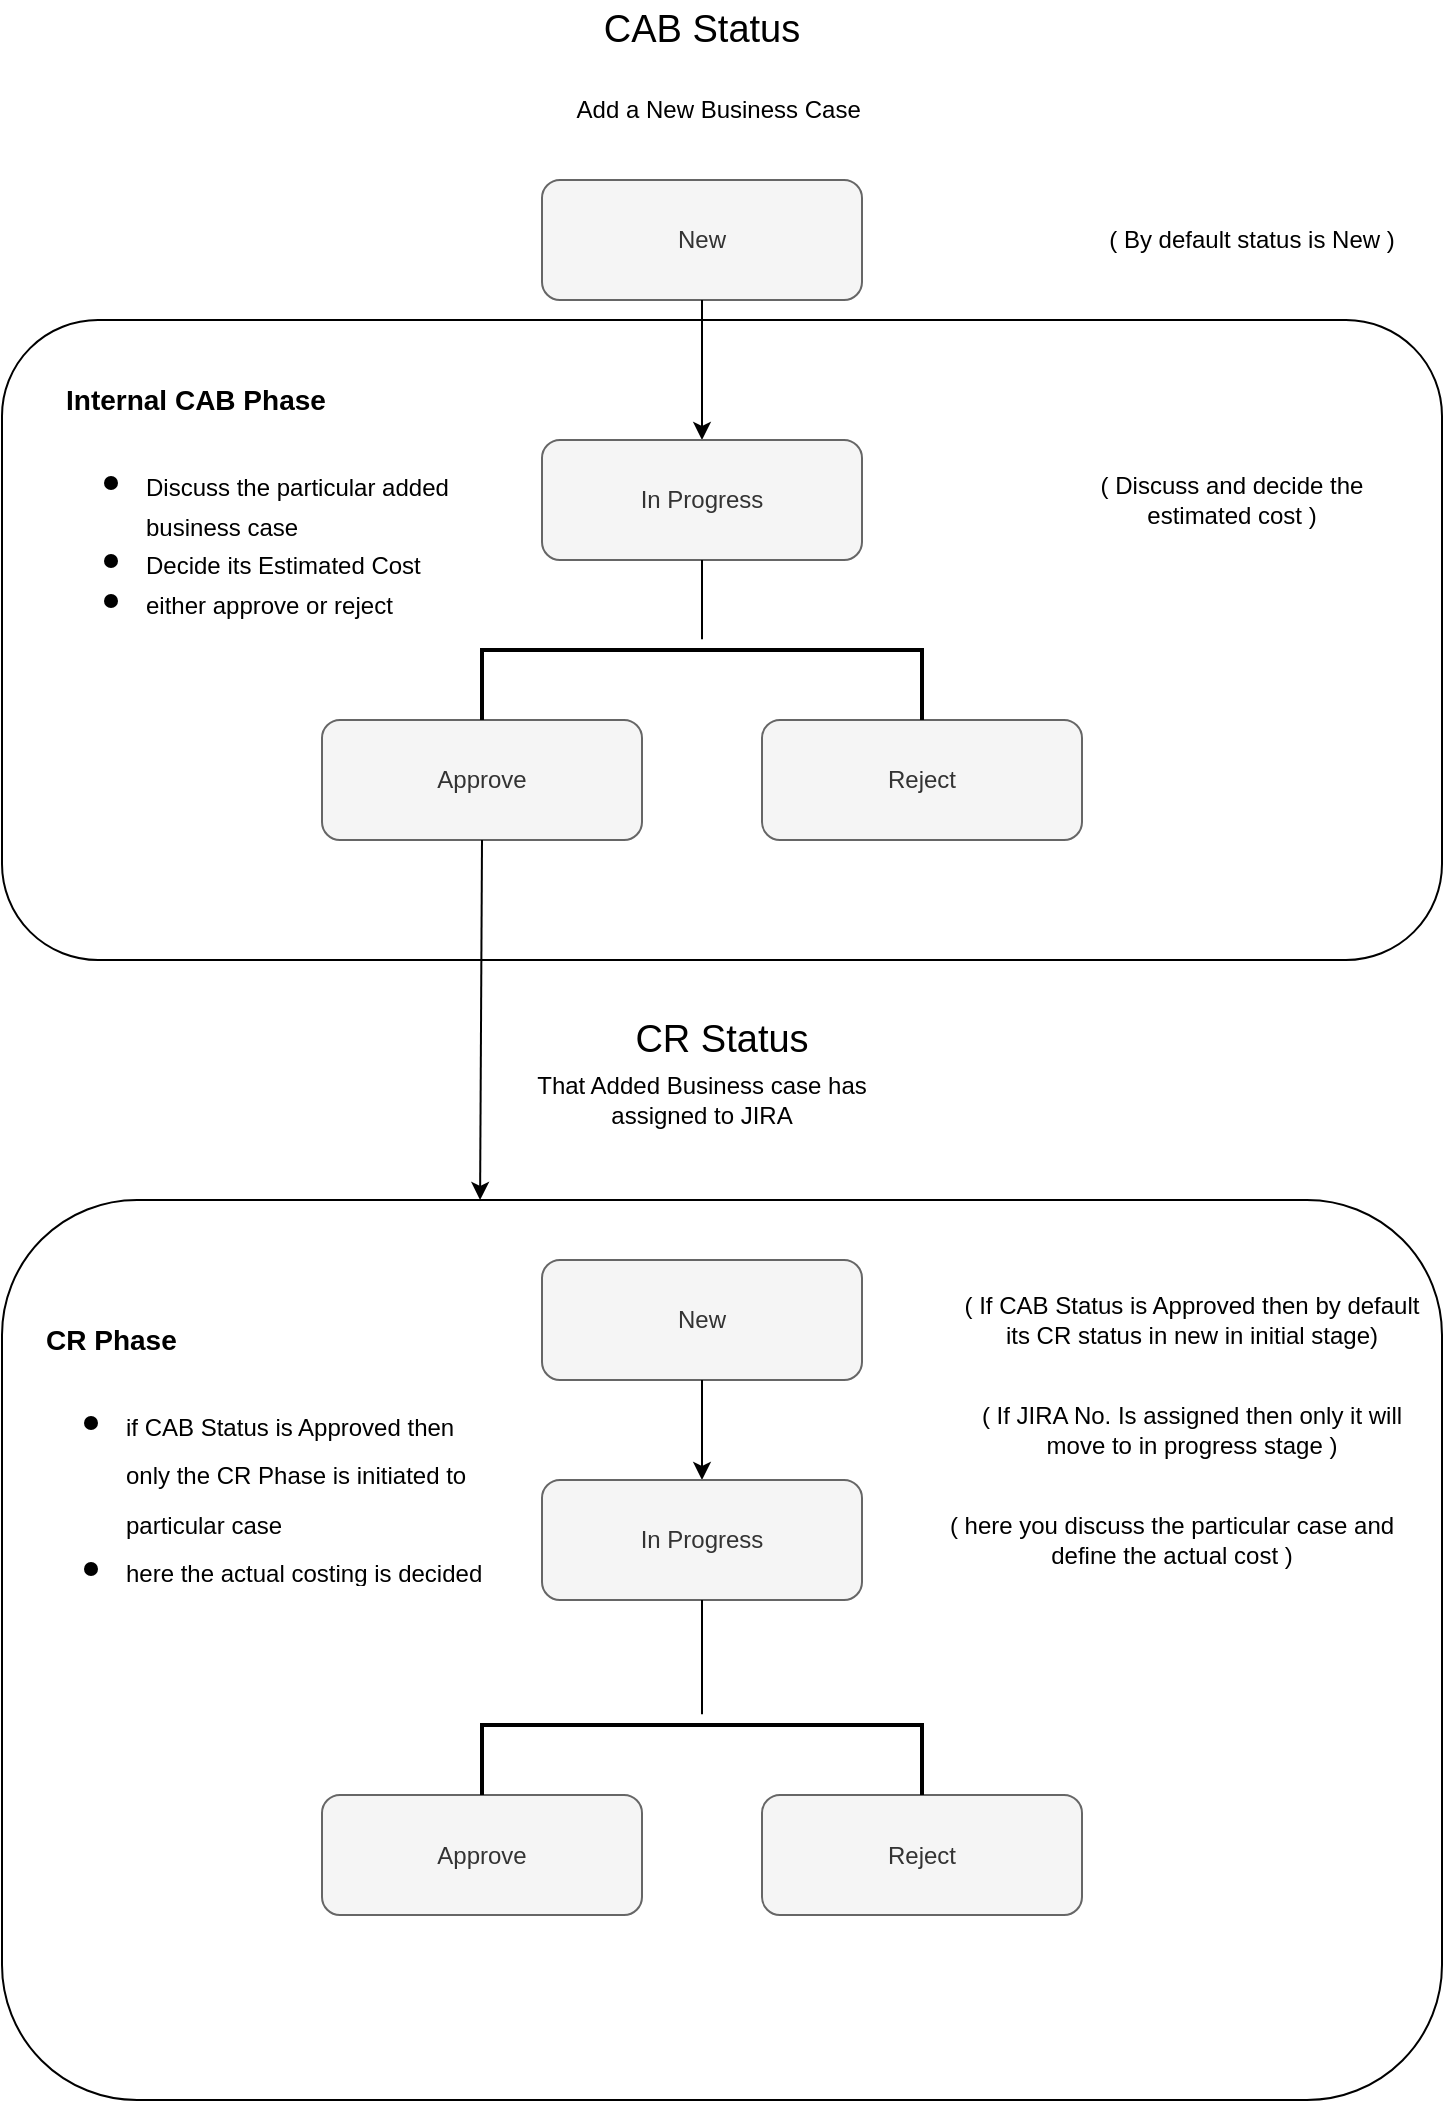 <mxfile version="26.2.9">
  <diagram name="Page-1" id="WeV0INy30c2L3Jn97Kpw">
    <mxGraphModel dx="1884" dy="811" grid="1" gridSize="10" guides="1" tooltips="1" connect="1" arrows="1" fold="1" page="1" pageScale="1" pageWidth="850" pageHeight="1100" background="light-dark(#FFFFFF,#000000)" math="0" shadow="0">
      <root>
        <mxCell id="0" />
        <mxCell id="1" parent="0" />
        <mxCell id="MewsvZGyB7hJZkue7ZW8-27" value="" style="rounded=1;whiteSpace=wrap;html=1;fillColor=none;" vertex="1" parent="1">
          <mxGeometry x="60" y="190" width="720" height="320" as="geometry" />
        </mxCell>
        <mxCell id="MewsvZGyB7hJZkue7ZW8-1" value="New" style="rounded=1;whiteSpace=wrap;html=1;fillColor=#f5f5f5;fontColor=#333333;strokeColor=#666666;" vertex="1" parent="1">
          <mxGeometry x="330" y="120" width="160" height="60" as="geometry" />
        </mxCell>
        <mxCell id="MewsvZGyB7hJZkue7ZW8-2" value="" style="endArrow=classic;html=1;rounded=0;exitX=0.5;exitY=1;exitDx=0;exitDy=0;entryX=0.5;entryY=0;entryDx=0;entryDy=0;" edge="1" parent="1" source="MewsvZGyB7hJZkue7ZW8-1" target="MewsvZGyB7hJZkue7ZW8-4">
          <mxGeometry width="50" height="50" relative="1" as="geometry">
            <mxPoint x="400" y="430" as="sourcePoint" />
            <mxPoint x="410" y="240" as="targetPoint" />
          </mxGeometry>
        </mxCell>
        <mxCell id="MewsvZGyB7hJZkue7ZW8-4" value="In Progress" style="rounded=1;whiteSpace=wrap;html=1;fillColor=#f5f5f5;fontColor=#333333;strokeColor=#666666;" vertex="1" parent="1">
          <mxGeometry x="330" y="250" width="160" height="60" as="geometry" />
        </mxCell>
        <mxCell id="MewsvZGyB7hJZkue7ZW8-5" value="Approve" style="rounded=1;whiteSpace=wrap;html=1;fillColor=#f5f5f5;fontColor=#333333;strokeColor=#666666;" vertex="1" parent="1">
          <mxGeometry x="220" y="390" width="160" height="60" as="geometry" />
        </mxCell>
        <mxCell id="MewsvZGyB7hJZkue7ZW8-7" value="&lt;font style=&quot;font-size: 19px;&quot;&gt;CAB Status&lt;/font&gt;" style="text;html=1;align=center;verticalAlign=middle;whiteSpace=wrap;rounded=0;" vertex="1" parent="1">
          <mxGeometry x="320" y="30" width="180" height="30" as="geometry" />
        </mxCell>
        <mxCell id="MewsvZGyB7hJZkue7ZW8-9" value="Add a New Business Case&amp;nbsp;" style="text;html=1;align=center;verticalAlign=middle;whiteSpace=wrap;rounded=0;" vertex="1" parent="1">
          <mxGeometry x="330" y="70" width="180" height="30" as="geometry" />
        </mxCell>
        <mxCell id="MewsvZGyB7hJZkue7ZW8-11" value="&lt;div style=&quot;line-height: 80%;&quot;&gt;&lt;h1 style=&quot;margin-top: 0px; line-height: 80%;&quot;&gt;&lt;span style=&quot;background-color: transparent; color: light-dark(rgb(0, 0, 0), rgb(255, 255, 255));&quot;&gt;&lt;font style=&quot;font-size: 14px; line-height: 80%;&quot;&gt;Internal CAB Phase&amp;nbsp;&lt;/font&gt;&lt;/span&gt;&lt;/h1&gt;&lt;h1 style=&quot;margin-top: 0px; line-height: 80%;&quot;&gt;&lt;ul&gt;&lt;li&gt;&lt;span style=&quot;font-size: 12px; font-weight: 400; line-height: 80%;&quot;&gt;Discuss the particular added business case&amp;nbsp;&amp;nbsp;&lt;/span&gt;&lt;/li&gt;&lt;li&gt;&lt;span style=&quot;font-size: 12px; font-weight: 400; line-height: 80%;&quot;&gt;Decide its Estimated Cost&lt;/span&gt;&lt;/li&gt;&lt;li&gt;&lt;span style=&quot;font-size: 12px; font-weight: 400; line-height: 80%;&quot;&gt;either approve or reject&amp;nbsp;&lt;/span&gt;&lt;/li&gt;&lt;/ul&gt;&lt;/h1&gt;&lt;/div&gt;" style="text;html=1;whiteSpace=wrap;overflow=hidden;rounded=0;" vertex="1" parent="1">
          <mxGeometry x="90" y="210" width="230" height="140" as="geometry" />
        </mxCell>
        <mxCell id="MewsvZGyB7hJZkue7ZW8-12" value="Reject" style="rounded=1;whiteSpace=wrap;html=1;fillColor=#f5f5f5;fontColor=#333333;strokeColor=#666666;" vertex="1" parent="1">
          <mxGeometry x="440" y="390" width="160" height="60" as="geometry" />
        </mxCell>
        <mxCell id="MewsvZGyB7hJZkue7ZW8-14" value="" style="endArrow=none;html=1;rounded=0;entryX=0.5;entryY=1;entryDx=0;entryDy=0;exitX=0;exitY=0.5;exitDx=0;exitDy=0;exitPerimeter=0;" edge="1" parent="1" target="MewsvZGyB7hJZkue7ZW8-4">
          <mxGeometry width="50" height="50" relative="1" as="geometry">
            <mxPoint x="409.995" y="349.675" as="sourcePoint" />
            <mxPoint x="450" y="370" as="targetPoint" />
          </mxGeometry>
        </mxCell>
        <mxCell id="MewsvZGyB7hJZkue7ZW8-25" value="" style="strokeWidth=2;html=1;shape=mxgraph.flowchart.annotation_1;align=left;pointerEvents=1;rotation=90;" vertex="1" parent="1">
          <mxGeometry x="392.5" y="262.5" width="35" height="220" as="geometry" />
        </mxCell>
        <mxCell id="MewsvZGyB7hJZkue7ZW8-26" value="" style="endArrow=classic;html=1;rounded=0;exitX=0.5;exitY=1;exitDx=0;exitDy=0;entryX=0.332;entryY=0;entryDx=0;entryDy=0;entryPerimeter=0;" edge="1" parent="1" source="MewsvZGyB7hJZkue7ZW8-5" target="MewsvZGyB7hJZkue7ZW8-28">
          <mxGeometry width="50" height="50" relative="1" as="geometry">
            <mxPoint x="310" y="590" as="sourcePoint" />
            <mxPoint x="300" y="600" as="targetPoint" />
          </mxGeometry>
        </mxCell>
        <mxCell id="MewsvZGyB7hJZkue7ZW8-28" value="" style="rounded=1;whiteSpace=wrap;html=1;fillColor=none;" vertex="1" parent="1">
          <mxGeometry x="60" y="630" width="720" height="450" as="geometry" />
        </mxCell>
        <mxCell id="MewsvZGyB7hJZkue7ZW8-29" value="&lt;font style=&quot;font-size: 19px;&quot;&gt;CR Status&lt;/font&gt;" style="text;html=1;align=center;verticalAlign=middle;whiteSpace=wrap;rounded=0;" vertex="1" parent="1">
          <mxGeometry x="330" y="535" width="180" height="30" as="geometry" />
        </mxCell>
        <mxCell id="MewsvZGyB7hJZkue7ZW8-30" value="That Added Business case has assigned to JIRA" style="text;html=1;align=center;verticalAlign=middle;whiteSpace=wrap;rounded=0;" vertex="1" parent="1">
          <mxGeometry x="320" y="565" width="180" height="30" as="geometry" />
        </mxCell>
        <mxCell id="MewsvZGyB7hJZkue7ZW8-33" value="&lt;div style=&quot;line-height: 80%;&quot;&gt;&lt;h1 style=&quot;margin-top: 0px; line-height: 80%;&quot;&gt;&lt;span style=&quot;background-color: transparent; color: light-dark(rgb(0, 0, 0), rgb(255, 255, 255));&quot;&gt;&lt;font style=&quot;font-size: 14px; line-height: 80%;&quot;&gt;CR Phase&amp;nbsp;&lt;/font&gt;&lt;/span&gt;&lt;/h1&gt;&lt;h1 style=&quot;margin-top: 0px; line-height: 80%;&quot;&gt;&lt;ul&gt;&lt;li&gt;&lt;span style=&quot;font-size: 12px; font-weight: 400; background-color: transparent; color: light-dark(rgb(0, 0, 0), rgb(255, 255, 255));&quot;&gt;if CAB Status is Approved then only the CR Phase is initiated to particular case&amp;nbsp;&lt;/span&gt;&lt;/li&gt;&lt;li&gt;&lt;span style=&quot;font-size: 12px; font-weight: 400; background-color: transparent; color: light-dark(rgb(0, 0, 0), rgb(255, 255, 255));&quot;&gt;here the actual costing is decided&lt;/span&gt;&lt;/li&gt;&lt;li&gt;&lt;span style=&quot;font-size: 12px; font-weight: 400; line-height: 80%;&quot;&gt;either approve or reject&amp;nbsp;&lt;/span&gt;&lt;/li&gt;&lt;/ul&gt;&lt;/h1&gt;&lt;/div&gt;" style="text;html=1;whiteSpace=wrap;overflow=hidden;rounded=0;" vertex="1" parent="1">
          <mxGeometry x="80" y="680" width="230" height="140" as="geometry" />
        </mxCell>
        <mxCell id="MewsvZGyB7hJZkue7ZW8-34" value="New" style="rounded=1;whiteSpace=wrap;html=1;fillColor=#f5f5f5;fontColor=#333333;strokeColor=#666666;" vertex="1" parent="1">
          <mxGeometry x="330" y="660" width="160" height="60" as="geometry" />
        </mxCell>
        <mxCell id="MewsvZGyB7hJZkue7ZW8-36" value="" style="endArrow=classic;html=1;rounded=0;exitX=0.5;exitY=1;exitDx=0;exitDy=0;entryX=0.5;entryY=0;entryDx=0;entryDy=0;" edge="1" parent="1" source="MewsvZGyB7hJZkue7ZW8-34" target="MewsvZGyB7hJZkue7ZW8-37">
          <mxGeometry width="50" height="50" relative="1" as="geometry">
            <mxPoint x="420" y="785" as="sourcePoint" />
            <mxPoint x="470" y="735" as="targetPoint" />
          </mxGeometry>
        </mxCell>
        <mxCell id="MewsvZGyB7hJZkue7ZW8-37" value="In Progress" style="rounded=1;whiteSpace=wrap;html=1;fillColor=#f5f5f5;fontColor=#333333;strokeColor=#666666;" vertex="1" parent="1">
          <mxGeometry x="330" y="770" width="160" height="60" as="geometry" />
        </mxCell>
        <mxCell id="MewsvZGyB7hJZkue7ZW8-40" value="Approve" style="rounded=1;whiteSpace=wrap;html=1;fillColor=#f5f5f5;fontColor=#333333;strokeColor=#666666;" vertex="1" parent="1">
          <mxGeometry x="220" y="927.5" width="160" height="60" as="geometry" />
        </mxCell>
        <mxCell id="MewsvZGyB7hJZkue7ZW8-41" value="Reject" style="rounded=1;whiteSpace=wrap;html=1;fillColor=#f5f5f5;fontColor=#333333;strokeColor=#666666;" vertex="1" parent="1">
          <mxGeometry x="440" y="927.5" width="160" height="60" as="geometry" />
        </mxCell>
        <mxCell id="MewsvZGyB7hJZkue7ZW8-42" value="" style="endArrow=none;html=1;rounded=0;entryX=0.5;entryY=1;entryDx=0;entryDy=0;exitX=0;exitY=0.5;exitDx=0;exitDy=0;exitPerimeter=0;" edge="1" parent="1" target="MewsvZGyB7hJZkue7ZW8-37">
          <mxGeometry width="50" height="50" relative="1" as="geometry">
            <mxPoint x="409.995" y="887.175" as="sourcePoint" />
            <mxPoint x="410" y="847.5" as="targetPoint" />
          </mxGeometry>
        </mxCell>
        <mxCell id="MewsvZGyB7hJZkue7ZW8-43" value="" style="strokeWidth=2;html=1;shape=mxgraph.flowchart.annotation_1;align=left;pointerEvents=1;rotation=90;" vertex="1" parent="1">
          <mxGeometry x="392.5" y="800" width="35" height="220" as="geometry" />
        </mxCell>
        <mxCell id="MewsvZGyB7hJZkue7ZW8-44" value="( By default status is New )" style="text;html=1;align=center;verticalAlign=middle;whiteSpace=wrap;rounded=0;" vertex="1" parent="1">
          <mxGeometry x="610" y="135" width="150" height="30" as="geometry" />
        </mxCell>
        <mxCell id="MewsvZGyB7hJZkue7ZW8-45" value="( Discuss and decide the estimated cost )" style="text;html=1;align=center;verticalAlign=middle;whiteSpace=wrap;rounded=0;" vertex="1" parent="1">
          <mxGeometry x="600" y="265" width="150" height="30" as="geometry" />
        </mxCell>
        <mxCell id="MewsvZGyB7hJZkue7ZW8-47" value="( If CAB Status is Approved then by default its CR status in new in initial stage)" style="text;html=1;align=center;verticalAlign=middle;whiteSpace=wrap;rounded=0;" vertex="1" parent="1">
          <mxGeometry x="540" y="675" width="230" height="30" as="geometry" />
        </mxCell>
        <mxCell id="MewsvZGyB7hJZkue7ZW8-48" value="( If JIRA No. Is assigned then only it will move to in progress stage )" style="text;html=1;align=center;verticalAlign=middle;whiteSpace=wrap;rounded=0;" vertex="1" parent="1">
          <mxGeometry x="540" y="730" width="230" height="30" as="geometry" />
        </mxCell>
        <mxCell id="MewsvZGyB7hJZkue7ZW8-49" value="( here you discuss the particular case and define the actual cost )" style="text;html=1;align=center;verticalAlign=middle;whiteSpace=wrap;rounded=0;" vertex="1" parent="1">
          <mxGeometry x="530" y="785" width="230" height="30" as="geometry" />
        </mxCell>
      </root>
    </mxGraphModel>
  </diagram>
</mxfile>
